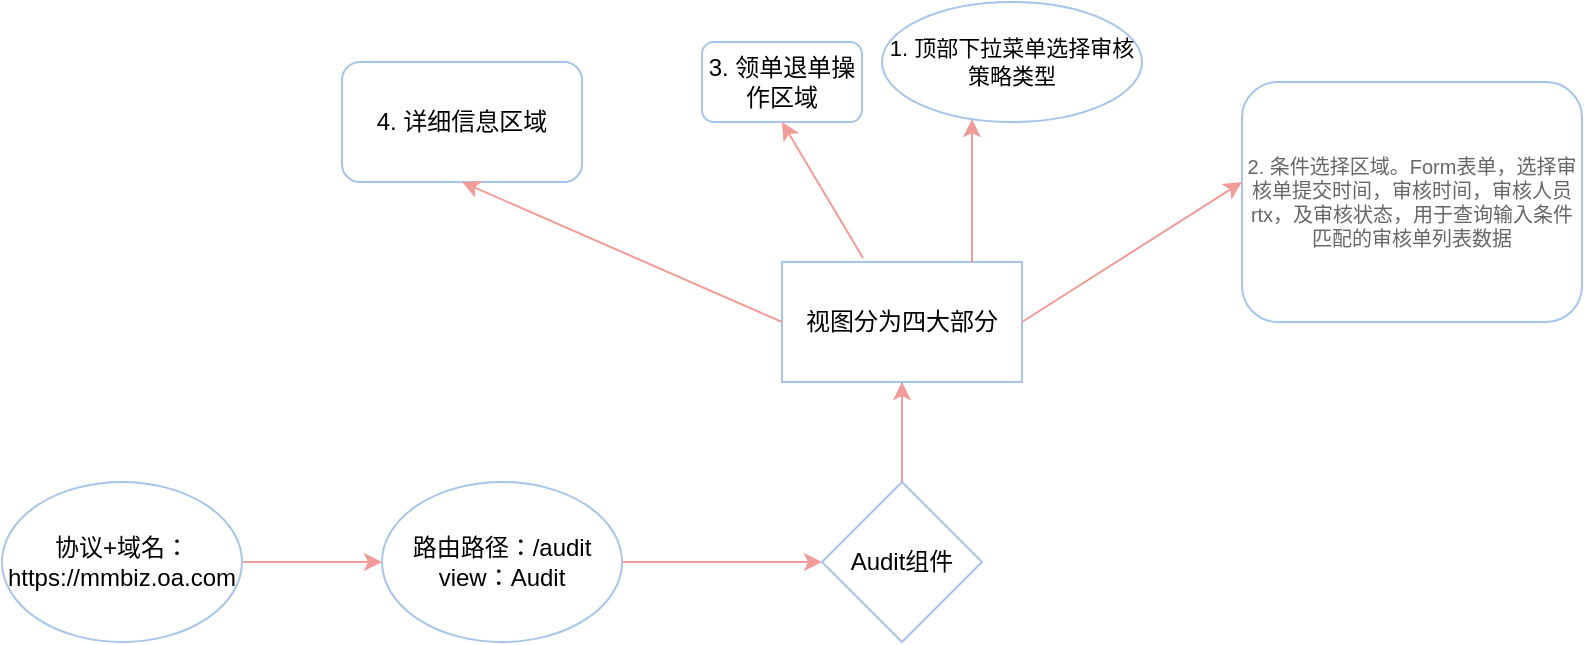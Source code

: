 <mxfile version="21.0.6" type="github">
  <diagram name="第 1 页" id="dTuLWrFOJhDjmV_hQB7G">
    <mxGraphModel dx="2700" dy="1187" grid="1" gridSize="10" guides="1" tooltips="1" connect="1" arrows="1" fold="1" page="0" pageScale="1" pageWidth="827" pageHeight="1169" math="0" shadow="0">
      <root>
        <mxCell id="0" />
        <mxCell id="1" parent="0" />
        <mxCell id="jkKGb8aWsMcL12Q_G2Sz-5" value="" style="edgeStyle=orthogonalEdgeStyle;rounded=0;orthogonalLoop=1;jettySize=auto;html=1;strokeColor=#F19C99;" parent="1" source="jkKGb8aWsMcL12Q_G2Sz-3" target="jkKGb8aWsMcL12Q_G2Sz-4" edge="1">
          <mxGeometry relative="1" as="geometry" />
        </mxCell>
        <mxCell id="jkKGb8aWsMcL12Q_G2Sz-3" value="协议+域名：&lt;br&gt;https://mmbiz.oa.com" style="ellipse;whiteSpace=wrap;html=1;strokeColor=#A9C4EB;" parent="1" vertex="1">
          <mxGeometry x="-1930" y="-510" width="120" height="80" as="geometry" />
        </mxCell>
        <mxCell id="jkKGb8aWsMcL12Q_G2Sz-9" value="" style="edgeStyle=orthogonalEdgeStyle;rounded=0;orthogonalLoop=1;jettySize=auto;html=1;strokeColor=#F19C99;" parent="1" source="jkKGb8aWsMcL12Q_G2Sz-4" target="jkKGb8aWsMcL12Q_G2Sz-8" edge="1">
          <mxGeometry relative="1" as="geometry" />
        </mxCell>
        <mxCell id="jkKGb8aWsMcL12Q_G2Sz-4" value="路由路径：/audit&lt;br&gt;view：Audit" style="ellipse;whiteSpace=wrap;html=1;strokeColor=#A9C4EB;" parent="1" vertex="1">
          <mxGeometry x="-1740" y="-510" width="120" height="80" as="geometry" />
        </mxCell>
        <mxCell id="jkKGb8aWsMcL12Q_G2Sz-8" value="Audit组件" style="rhombus;whiteSpace=wrap;html=1;strokeColor=#A9C4EB;" parent="1" vertex="1">
          <mxGeometry x="-1520" y="-510" width="80" height="80" as="geometry" />
        </mxCell>
        <mxCell id="jkKGb8aWsMcL12Q_G2Sz-14" value="" style="edgeStyle=orthogonalEdgeStyle;shape=connector;rounded=0;orthogonalLoop=1;jettySize=auto;html=1;labelBackgroundColor=default;strokeColor=#F19C99;fontFamily=Helvetica;fontSize=11;fontColor=default;endArrow=classic;" parent="1" target="jkKGb8aWsMcL12Q_G2Sz-13" edge="1">
          <mxGeometry relative="1" as="geometry">
            <mxPoint x="-1480" y="-560" as="sourcePoint" />
            <Array as="points">
              <mxPoint x="-1480" y="-510" />
              <mxPoint x="-1480" y="-510" />
            </Array>
          </mxGeometry>
        </mxCell>
        <mxCell id="jkKGb8aWsMcL12Q_G2Sz-13" value="视图分为四大部分" style="whiteSpace=wrap;html=1;strokeColor=#A9C4EB;" parent="1" vertex="1">
          <mxGeometry x="-1540" y="-620" width="120" height="60" as="geometry" />
        </mxCell>
        <mxCell id="jkKGb8aWsMcL12Q_G2Sz-18" value="" style="edgeStyle=orthogonalEdgeStyle;shape=connector;rounded=0;orthogonalLoop=1;jettySize=auto;html=1;labelBackgroundColor=default;strokeColor=#F19C99;fontFamily=Helvetica;fontSize=11;fontColor=default;endArrow=classic;" parent="1" source="jkKGb8aWsMcL12Q_G2Sz-13" target="jkKGb8aWsMcL12Q_G2Sz-17" edge="1">
          <mxGeometry relative="1" as="geometry">
            <Array as="points">
              <mxPoint x="-1445" y="-650" />
              <mxPoint x="-1445" y="-650" />
            </Array>
          </mxGeometry>
        </mxCell>
        <mxCell id="jkKGb8aWsMcL12Q_G2Sz-17" value="&lt;font style=&quot;font-size: 11px;&quot;&gt;1. 顶部下拉菜单选择审核策略类型&lt;/font&gt;" style="ellipse;whiteSpace=wrap;html=1;fontFamily=Helvetica;fontSize=10;fontColor=default;strokeColor=#A9C4EB;" parent="1" vertex="1">
          <mxGeometry x="-1490" y="-750" width="130" height="60" as="geometry" />
        </mxCell>
        <mxCell id="jkKGb8aWsMcL12Q_G2Sz-19" value="2. 条件选择区域。Form表单，选择审核单提交时间，审核时间，审核人员rtx，及审核状态，用于查询输入条件匹配的审核单列表数据" style="rounded=1;whiteSpace=wrap;html=1;strokeColor=#A9C4EB;fontColor=#666666;fontSize=10;" parent="1" vertex="1">
          <mxGeometry x="-1310" y="-710" width="170" height="120" as="geometry" />
        </mxCell>
        <mxCell id="jkKGb8aWsMcL12Q_G2Sz-21" value="3. 领单退单操作区域" style="rounded=1;whiteSpace=wrap;html=1;strokeColor=#A9C4EB;" parent="1" vertex="1">
          <mxGeometry x="-1580" y="-730" width="80" height="40" as="geometry" />
        </mxCell>
        <mxCell id="jkKGb8aWsMcL12Q_G2Sz-23" value="" style="endArrow=classic;html=1;rounded=0;labelBackgroundColor=default;strokeColor=#F19C99;fontFamily=Helvetica;fontSize=11;fontColor=default;shape=connector;entryX=0.5;entryY=1;entryDx=0;entryDy=0;exitX=0.338;exitY=-0.032;exitDx=0;exitDy=0;exitPerimeter=0;" parent="1" source="jkKGb8aWsMcL12Q_G2Sz-13" target="jkKGb8aWsMcL12Q_G2Sz-21" edge="1">
          <mxGeometry width="50" height="50" relative="1" as="geometry">
            <mxPoint x="-1520" y="-700" as="sourcePoint" />
            <mxPoint x="-1570" y="-650" as="targetPoint" />
          </mxGeometry>
        </mxCell>
        <mxCell id="jkKGb8aWsMcL12Q_G2Sz-24" value="4. 详细信息区域" style="rounded=1;whiteSpace=wrap;html=1;strokeColor=#A9C4EB;" parent="1" vertex="1">
          <mxGeometry x="-1760" y="-720" width="120" height="60" as="geometry" />
        </mxCell>
        <mxCell id="jkKGb8aWsMcL12Q_G2Sz-26" value="" style="endArrow=classic;html=1;rounded=0;labelBackgroundColor=default;strokeColor=#F19C99;fontFamily=Helvetica;fontSize=11;fontColor=default;shape=connector;exitX=1;exitY=0.5;exitDx=0;exitDy=0;" parent="1" source="jkKGb8aWsMcL12Q_G2Sz-13" edge="1">
          <mxGeometry width="50" height="50" relative="1" as="geometry">
            <mxPoint x="-1360" y="-610" as="sourcePoint" />
            <mxPoint x="-1310" y="-660" as="targetPoint" />
          </mxGeometry>
        </mxCell>
        <mxCell id="jkKGb8aWsMcL12Q_G2Sz-27" value="" style="endArrow=classic;html=1;rounded=0;labelBackgroundColor=default;strokeColor=#F19C99;fontFamily=Helvetica;fontSize=11;fontColor=default;shape=connector;entryX=0.5;entryY=1;entryDx=0;entryDy=0;exitX=0;exitY=0.5;exitDx=0;exitDy=0;" parent="1" source="jkKGb8aWsMcL12Q_G2Sz-13" target="jkKGb8aWsMcL12Q_G2Sz-24" edge="1">
          <mxGeometry width="50" height="50" relative="1" as="geometry">
            <mxPoint x="-1540" y="-580" as="sourcePoint" />
            <mxPoint x="-1660" y="-590" as="targetPoint" />
          </mxGeometry>
        </mxCell>
      </root>
    </mxGraphModel>
  </diagram>
</mxfile>
